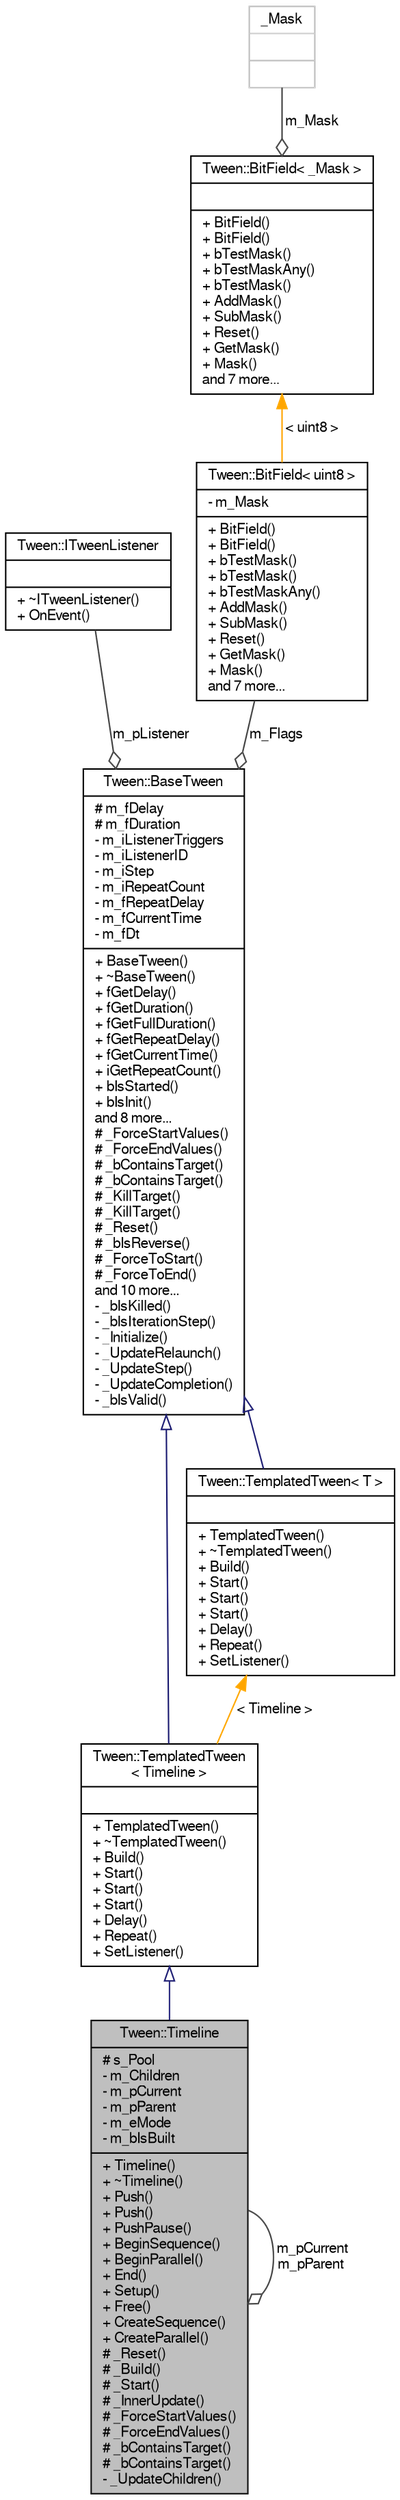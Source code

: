 digraph "Tween::Timeline"
{
  bgcolor="transparent";
  edge [fontname="FreeSans",fontsize="10",labelfontname="FreeSans",labelfontsize="10"];
  node [fontname="FreeSans",fontsize="10",shape=record];
  Node1 [label="{Tween::Timeline\n|# s_Pool\l- m_Children\l- m_pCurrent\l- m_pParent\l- m_eMode\l- m_bIsBuilt\l|+ Timeline()\l+ ~Timeline()\l+ Push()\l+ Push()\l+ PushPause()\l+ BeginSequence()\l+ BeginParallel()\l+ End()\l+ Setup()\l+ Free()\l+ CreateSequence()\l+ CreateParallel()\l# _Reset()\l# _Build()\l# _Start()\l# _InnerUpdate()\l# _ForceStartValues()\l# _ForceEndValues()\l# _bContainsTarget()\l# _bContainsTarget()\l- _UpdateChildren()\l}",height=0.2,width=0.4,color="black", fillcolor="grey75", style="filled" fontcolor="black"];
  Node2 -> Node1 [dir="back",color="midnightblue",fontsize="10",style="solid",arrowtail="onormal",fontname="FreeSans"];
  Node2 [label="{Tween::TemplatedTween\l\< Timeline \>\n||+ TemplatedTween()\l+ ~TemplatedTween()\l+ Build()\l+ Start()\l+ Start()\l+ Start()\l+ Delay()\l+ Repeat()\l+ SetListener()\l}",height=0.2,width=0.4,color="black",URL="$classTween_1_1TemplatedTween.html"];
  Node3 -> Node2 [dir="back",color="midnightblue",fontsize="10",style="solid",arrowtail="onormal",fontname="FreeSans"];
  Node3 [label="{Tween::BaseTween\n|# m_fDelay\l# m_fDuration\l- m_iListenerTriggers\l- m_iListenerID\l- m_iStep\l- m_iRepeatCount\l- m_fRepeatDelay\l- m_fCurrentTime\l- m_fDt\l|+ BaseTween()\l+ ~BaseTween()\l+ fGetDelay()\l+ fGetDuration()\l+ fGetFullDuration()\l+ fGetRepeatDelay()\l+ fGetCurrentTime()\l+ iGetRepeatCount()\l+ bIsStarted()\l+ bIsInit()\land 8 more...\l# _ForceStartValues()\l# _ForceEndValues()\l# _bContainsTarget()\l# _bContainsTarget()\l# _KillTarget()\l# _KillTarget()\l# _Reset()\l# _bIsReverse()\l# _ForceToStart()\l# _ForceToEnd()\land 10 more...\l- _bIsKilled()\l- _bIsIterationStep()\l- _Initialize()\l- _UpdateRelaunch()\l- _UpdateStep()\l- _UpdateCompletion()\l- _bIsValid()\l}",height=0.2,width=0.4,color="black",URL="$classTween_1_1BaseTween.html"];
  Node4 -> Node3 [color="grey25",fontsize="10",style="solid",label=" m_pListener" ,arrowhead="odiamond",fontname="FreeSans"];
  Node4 [label="{Tween::ITweenListener\n||+ ~ITweenListener()\l+ OnEvent()\l}",height=0.2,width=0.4,color="black",URL="$classTween_1_1ITweenListener.html"];
  Node5 -> Node3 [color="grey25",fontsize="10",style="solid",label=" m_Flags" ,arrowhead="odiamond",fontname="FreeSans"];
  Node5 [label="{Tween::BitField\< uint8 \>\n|- m_Mask\l|+ BitField()\l+ BitField()\l+ bTestMask()\l+ bTestMask()\l+ bTestMaskAny()\l+ AddMask()\l+ SubMask()\l+ Reset()\l+ GetMask()\l+ Mask()\land 7 more...\l}",height=0.2,width=0.4,color="black",URL="$classTween_1_1BitField.html"];
  Node6 -> Node5 [dir="back",color="orange",fontsize="10",style="solid",label=" \< uint8 \>" ,fontname="FreeSans"];
  Node6 [label="{Tween::BitField\< _Mask \>\n||+ BitField()\l+ BitField()\l+ bTestMask()\l+ bTestMaskAny()\l+ bTestMask()\l+ AddMask()\l+ SubMask()\l+ Reset()\l+ GetMask()\l+ Mask()\land 7 more...\l}",height=0.2,width=0.4,color="black",URL="$classTween_1_1BitField.html"];
  Node7 -> Node6 [color="grey25",fontsize="10",style="solid",label=" m_Mask" ,arrowhead="odiamond",fontname="FreeSans"];
  Node7 [label="{_Mask\n||}",height=0.2,width=0.4,color="grey75"];
  Node8 -> Node2 [dir="back",color="orange",fontsize="10",style="solid",label=" \< Timeline \>" ,fontname="FreeSans"];
  Node8 [label="{Tween::TemplatedTween\< T \>\n||+ TemplatedTween()\l+ ~TemplatedTween()\l+ Build()\l+ Start()\l+ Start()\l+ Start()\l+ Delay()\l+ Repeat()\l+ SetListener()\l}",height=0.2,width=0.4,color="black",URL="$classTween_1_1TemplatedTween.html"];
  Node3 -> Node8 [dir="back",color="midnightblue",fontsize="10",style="solid",arrowtail="onormal",fontname="FreeSans"];
  Node1 -> Node1 [color="grey25",fontsize="10",style="solid",label=" m_pCurrent\nm_pParent" ,arrowhead="odiamond",fontname="FreeSans"];
}
